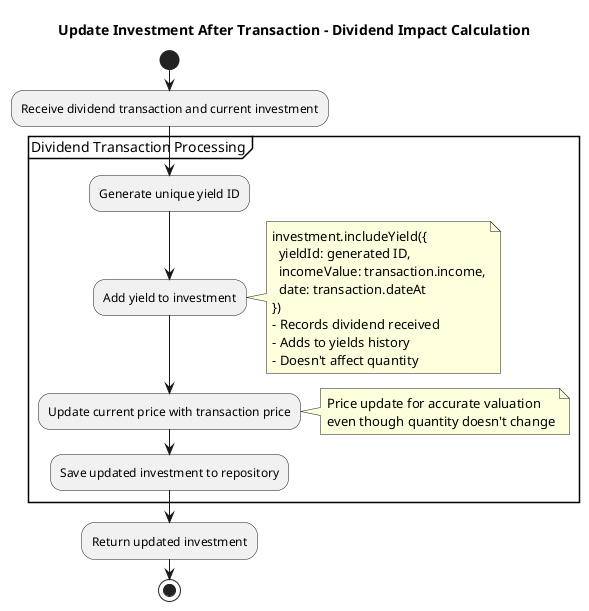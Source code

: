 @startuml Update Investment - Dividend Impact Detail
title Update Investment After Transaction - Dividend Impact Calculation

start

:Receive dividend transaction and current investment;

partition "Dividend Transaction Processing" {
  :Generate unique yield ID;
  
  :Add yield to investment;
  note right
    investment.includeYield({
      yieldId: generated ID,
      incomeValue: transaction.income,
      date: transaction.dateAt
    })
    - Records dividend received
    - Adds to yields history
    - Doesn't affect quantity
  end note
  
  :Update current price with transaction price;
  note right
    Price update for accurate valuation
    even though quantity doesn't change
  end note
  
  :Save updated investment to repository;
}

:Return updated investment;

stop
@enduml